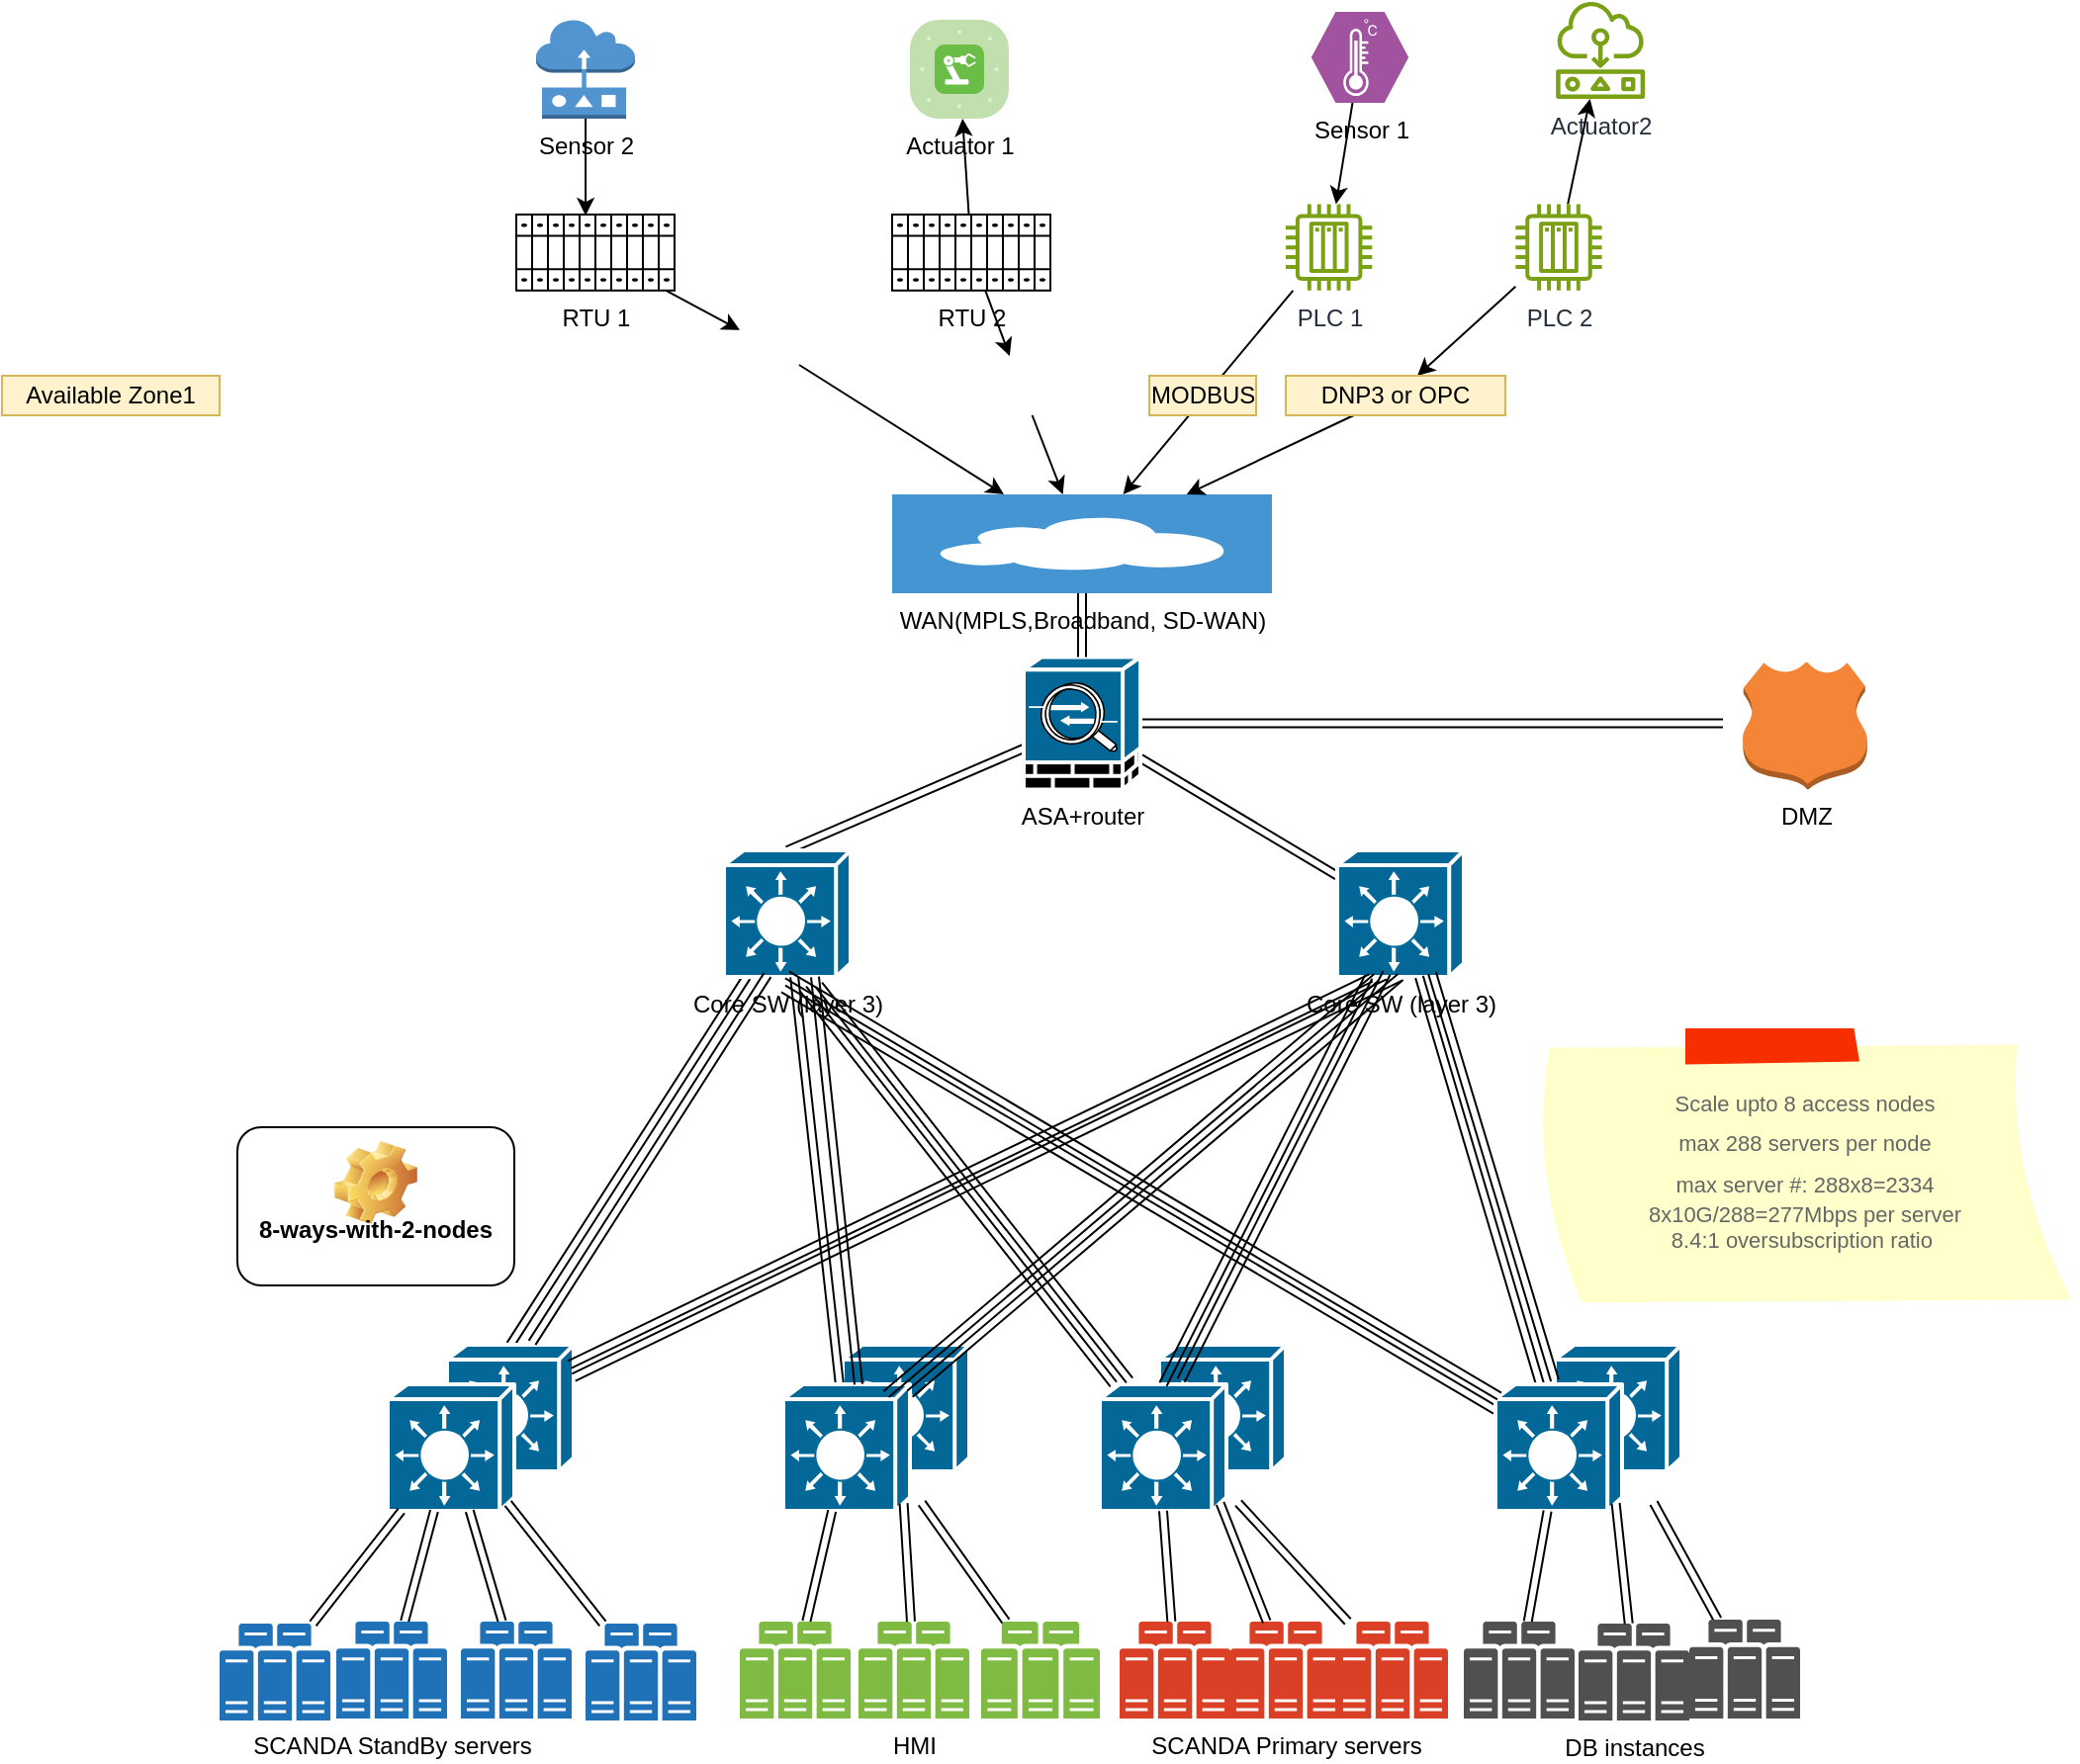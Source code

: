 <mxfile version="24.5.3" type="github">
  <diagram name="Page-1" id="822b0af5-4adb-64df-f703-e8dfc1f81529">
    <mxGraphModel dx="2324" dy="1588" grid="1" gridSize="10" guides="1" tooltips="1" connect="1" arrows="1" fold="1" page="1" pageScale="1" pageWidth="1100" pageHeight="850" background="none" math="0" shadow="0">
      <root>
        <mxCell id="0" />
        <mxCell id="1" parent="0" />
        <mxCell id="rNgzCEydJQi0zjgkLkP2-12" style="rounded=0;orthogonalLoop=1;jettySize=auto;html=1;exitX=0.5;exitY=0;exitDx=0;exitDy=0;exitPerimeter=0;shape=link;" parent="1" source="rNgzCEydJQi0zjgkLkP2-5" target="rNgzCEydJQi0zjgkLkP2-2" edge="1">
          <mxGeometry relative="1" as="geometry" />
        </mxCell>
        <mxCell id="rNgzCEydJQi0zjgkLkP2-5" value="" style="shape=mxgraph.cisco.switches.layer_3_switch;sketch=0;html=1;pointerEvents=1;dashed=0;fillColor=#036897;strokeColor=#ffffff;strokeWidth=2;verticalLabelPosition=bottom;verticalAlign=top;align=center;outlineConnect=0;" parent="1" vertex="1">
          <mxGeometry x="215" y="610" width="64" height="64" as="geometry" />
        </mxCell>
        <mxCell id="rNgzCEydJQi0zjgkLkP2-1" value="8-ways-with-2-nodes&lt;div&gt;&lt;br&gt;&lt;/div&gt;" style="label;whiteSpace=wrap;html=1;align=center;verticalAlign=bottom;spacingLeft=0;spacingBottom=4;imageAlign=center;imageVerticalAlign=top;image=img/clipart/Gear_128x128.png" parent="1" vertex="1">
          <mxGeometry x="109" y="500" width="140" height="80" as="geometry" />
        </mxCell>
        <mxCell id="kgxJePqGxtui9cHz7qdS-7" style="rounded=0;orthogonalLoop=1;jettySize=auto;html=1;exitX=0.5;exitY=0;exitDx=0;exitDy=0;exitPerimeter=0;shape=link;" edge="1" parent="1" source="rNgzCEydJQi0zjgkLkP2-2" target="kgxJePqGxtui9cHz7qdS-3">
          <mxGeometry relative="1" as="geometry" />
        </mxCell>
        <mxCell id="rNgzCEydJQi0zjgkLkP2-2" value="Core SW (layer 3)" style="shape=mxgraph.cisco.switches.layer_3_switch;sketch=0;html=1;pointerEvents=1;dashed=0;fillColor=#036897;strokeColor=#ffffff;strokeWidth=2;verticalLabelPosition=bottom;verticalAlign=top;align=center;outlineConnect=0;" parent="1" vertex="1">
          <mxGeometry x="355" y="360" width="64" height="64" as="geometry" />
        </mxCell>
        <mxCell id="rNgzCEydJQi0zjgkLkP2-14" style="rounded=0;orthogonalLoop=1;jettySize=auto;html=1;exitX=0.5;exitY=1;exitDx=0;exitDy=0;exitPerimeter=0;shape=link;" parent="1" source="rNgzCEydJQi0zjgkLkP2-3" target="rNgzCEydJQi0zjgkLkP2-5" edge="1">
          <mxGeometry relative="1" as="geometry" />
        </mxCell>
        <mxCell id="kgxJePqGxtui9cHz7qdS-8" style="rounded=0;orthogonalLoop=1;jettySize=auto;html=1;shape=link;" edge="1" parent="1" source="rNgzCEydJQi0zjgkLkP2-3" target="kgxJePqGxtui9cHz7qdS-3">
          <mxGeometry relative="1" as="geometry" />
        </mxCell>
        <mxCell id="rNgzCEydJQi0zjgkLkP2-3" value="Core SW (layer 3)" style="shape=mxgraph.cisco.switches.layer_3_switch;sketch=0;html=1;pointerEvents=1;dashed=0;fillColor=#036897;strokeColor=#ffffff;strokeWidth=2;verticalLabelPosition=bottom;verticalAlign=top;align=center;outlineConnect=0;" parent="1" vertex="1">
          <mxGeometry x="665" y="360" width="64" height="64" as="geometry" />
        </mxCell>
        <mxCell id="rNgzCEydJQi0zjgkLkP2-4" value="" style="shape=mxgraph.cisco.switches.layer_3_switch;sketch=0;html=1;pointerEvents=1;dashed=0;fillColor=#036897;strokeColor=#ffffff;strokeWidth=2;verticalLabelPosition=bottom;verticalAlign=top;align=center;outlineConnect=0;" parent="1" vertex="1">
          <mxGeometry x="185" y="630" width="64" height="64" as="geometry" />
        </mxCell>
        <mxCell id="rNgzCEydJQi0zjgkLkP2-6" value="" style="shape=mxgraph.cisco.switches.layer_3_switch;sketch=0;html=1;pointerEvents=1;dashed=0;fillColor=#036897;strokeColor=#ffffff;strokeWidth=2;verticalLabelPosition=bottom;verticalAlign=top;align=center;outlineConnect=0;" parent="1" vertex="1">
          <mxGeometry x="415" y="610" width="64" height="64" as="geometry" />
        </mxCell>
        <mxCell id="rNgzCEydJQi0zjgkLkP2-16" style="rounded=0;orthogonalLoop=1;jettySize=auto;html=1;shape=link;" parent="1" source="rNgzCEydJQi0zjgkLkP2-7" target="rNgzCEydJQi0zjgkLkP2-2" edge="1">
          <mxGeometry relative="1" as="geometry" />
        </mxCell>
        <mxCell id="rNgzCEydJQi0zjgkLkP2-7" value="" style="shape=mxgraph.cisco.switches.layer_3_switch;sketch=0;html=1;pointerEvents=1;dashed=0;fillColor=#036897;strokeColor=#ffffff;strokeWidth=2;verticalLabelPosition=bottom;verticalAlign=top;align=center;outlineConnect=0;" parent="1" vertex="1">
          <mxGeometry x="385" y="630" width="64" height="64" as="geometry" />
        </mxCell>
        <mxCell id="rNgzCEydJQi0zjgkLkP2-8" value="" style="shape=mxgraph.cisco.switches.layer_3_switch;sketch=0;html=1;pointerEvents=1;dashed=0;fillColor=#036897;strokeColor=#ffffff;strokeWidth=2;verticalLabelPosition=bottom;verticalAlign=top;align=center;outlineConnect=0;" parent="1" vertex="1">
          <mxGeometry x="575" y="610" width="64" height="64" as="geometry" />
        </mxCell>
        <mxCell id="rNgzCEydJQi0zjgkLkP2-20" style="rounded=0;orthogonalLoop=1;jettySize=auto;html=1;shape=link;" parent="1" source="rNgzCEydJQi0zjgkLkP2-9" edge="1">
          <mxGeometry relative="1" as="geometry">
            <mxPoint x="395" y="430" as="targetPoint" />
          </mxGeometry>
        </mxCell>
        <mxCell id="rNgzCEydJQi0zjgkLkP2-9" value="" style="shape=mxgraph.cisco.switches.layer_3_switch;sketch=0;html=1;pointerEvents=1;dashed=0;fillColor=#036897;strokeColor=#ffffff;strokeWidth=2;verticalLabelPosition=bottom;verticalAlign=top;align=center;outlineConnect=0;" parent="1" vertex="1">
          <mxGeometry x="545" y="630" width="64" height="64" as="geometry" />
        </mxCell>
        <mxCell id="rNgzCEydJQi0zjgkLkP2-10" value="" style="shape=mxgraph.cisco.switches.layer_3_switch;sketch=0;html=1;pointerEvents=1;dashed=0;fillColor=#036897;strokeColor=#ffffff;strokeWidth=2;verticalLabelPosition=bottom;verticalAlign=top;align=center;outlineConnect=0;" parent="1" vertex="1">
          <mxGeometry x="775" y="610" width="64" height="64" as="geometry" />
        </mxCell>
        <mxCell id="rNgzCEydJQi0zjgkLkP2-24" style="rounded=0;orthogonalLoop=1;jettySize=auto;html=1;shape=link;" parent="1" source="rNgzCEydJQi0zjgkLkP2-11" edge="1">
          <mxGeometry relative="1" as="geometry">
            <mxPoint x="385" y="430" as="targetPoint" />
          </mxGeometry>
        </mxCell>
        <mxCell id="rNgzCEydJQi0zjgkLkP2-26" style="rounded=0;orthogonalLoop=1;jettySize=auto;html=1;shape=link;" parent="1" source="rNgzCEydJQi0zjgkLkP2-11" target="rNgzCEydJQi0zjgkLkP2-3" edge="1">
          <mxGeometry relative="1" as="geometry" />
        </mxCell>
        <mxCell id="rNgzCEydJQi0zjgkLkP2-11" value="" style="shape=mxgraph.cisco.switches.layer_3_switch;sketch=0;html=1;pointerEvents=1;dashed=0;fillColor=#036897;strokeColor=#ffffff;strokeWidth=2;verticalLabelPosition=bottom;verticalAlign=top;align=center;outlineConnect=0;" parent="1" vertex="1">
          <mxGeometry x="745" y="630" width="64" height="64" as="geometry" />
        </mxCell>
        <mxCell id="rNgzCEydJQi0zjgkLkP2-13" style="rounded=0;orthogonalLoop=1;jettySize=auto;html=1;exitX=0.5;exitY=0;exitDx=0;exitDy=0;exitPerimeter=0;shape=link;" parent="1" edge="1">
          <mxGeometry relative="1" as="geometry">
            <mxPoint x="258" y="609" as="sourcePoint" />
            <mxPoint x="377" y="423" as="targetPoint" />
          </mxGeometry>
        </mxCell>
        <mxCell id="rNgzCEydJQi0zjgkLkP2-15" style="rounded=0;orthogonalLoop=1;jettySize=auto;html=1;shape=link;exitX=0.266;exitY=1.008;exitDx=0;exitDy=0;exitPerimeter=0;" parent="1" source="rNgzCEydJQi0zjgkLkP2-3" edge="1">
          <mxGeometry relative="1" as="geometry">
            <mxPoint x="685" y="420" as="sourcePoint" />
            <mxPoint x="277" y="620" as="targetPoint" />
          </mxGeometry>
        </mxCell>
        <mxCell id="rNgzCEydJQi0zjgkLkP2-17" style="rounded=0;orthogonalLoop=1;jettySize=auto;html=1;shape=link;" parent="1" edge="1">
          <mxGeometry relative="1" as="geometry">
            <mxPoint x="423" y="630" as="sourcePoint" />
            <mxPoint x="401" y="424" as="targetPoint" />
          </mxGeometry>
        </mxCell>
        <mxCell id="rNgzCEydJQi0zjgkLkP2-18" style="rounded=0;orthogonalLoop=1;jettySize=auto;html=1;shape=link;entryX=0.5;entryY=1;entryDx=0;entryDy=0;entryPerimeter=0;" parent="1" source="rNgzCEydJQi0zjgkLkP2-7" target="rNgzCEydJQi0zjgkLkP2-3" edge="1">
          <mxGeometry relative="1" as="geometry">
            <mxPoint x="433" y="650" as="sourcePoint" />
            <mxPoint x="411" y="444" as="targetPoint" />
          </mxGeometry>
        </mxCell>
        <mxCell id="rNgzCEydJQi0zjgkLkP2-19" style="rounded=0;orthogonalLoop=1;jettySize=auto;html=1;shape=link;entryX=0.5;entryY=1;entryDx=0;entryDy=0;entryPerimeter=0;" parent="1" edge="1">
          <mxGeometry relative="1" as="geometry">
            <mxPoint x="437" y="635" as="sourcePoint" />
            <mxPoint x="685" y="424" as="targetPoint" />
          </mxGeometry>
        </mxCell>
        <mxCell id="rNgzCEydJQi0zjgkLkP2-21" style="rounded=0;orthogonalLoop=1;jettySize=auto;html=1;shape=link;" parent="1" edge="1">
          <mxGeometry relative="1" as="geometry">
            <mxPoint x="403" y="428" as="targetPoint" />
            <mxPoint x="560" y="628" as="sourcePoint" />
          </mxGeometry>
        </mxCell>
        <mxCell id="rNgzCEydJQi0zjgkLkP2-22" style="rounded=0;orthogonalLoop=1;jettySize=auto;html=1;shape=link;" parent="1" target="rNgzCEydJQi0zjgkLkP2-3" edge="1">
          <mxGeometry relative="1" as="geometry">
            <mxPoint x="420" y="430" as="targetPoint" />
            <mxPoint x="577" y="630" as="sourcePoint" />
          </mxGeometry>
        </mxCell>
        <mxCell id="rNgzCEydJQi0zjgkLkP2-23" style="rounded=0;orthogonalLoop=1;jettySize=auto;html=1;shape=link;" parent="1" edge="1">
          <mxGeometry relative="1" as="geometry">
            <mxPoint x="690" y="422" as="targetPoint" />
            <mxPoint x="586" y="628" as="sourcePoint" />
          </mxGeometry>
        </mxCell>
        <mxCell id="rNgzCEydJQi0zjgkLkP2-25" style="rounded=0;orthogonalLoop=1;jettySize=auto;html=1;shape=link;" parent="1" edge="1">
          <mxGeometry relative="1" as="geometry">
            <mxPoint x="387" y="423" as="targetPoint" />
            <mxPoint x="747" y="636" as="sourcePoint" />
          </mxGeometry>
        </mxCell>
        <mxCell id="rNgzCEydJQi0zjgkLkP2-27" style="rounded=0;orthogonalLoop=1;jettySize=auto;html=1;shape=link;" parent="1" edge="1">
          <mxGeometry relative="1" as="geometry">
            <mxPoint x="775" y="628" as="sourcePoint" />
            <mxPoint x="713" y="422" as="targetPoint" />
          </mxGeometry>
        </mxCell>
        <mxCell id="rNgzCEydJQi0zjgkLkP2-34" style="rounded=0;orthogonalLoop=1;jettySize=auto;html=1;shape=link;" parent="1" source="rNgzCEydJQi0zjgkLkP2-28" target="rNgzCEydJQi0zjgkLkP2-4" edge="1">
          <mxGeometry relative="1" as="geometry" />
        </mxCell>
        <mxCell id="rNgzCEydJQi0zjgkLkP2-28" value="SCANDA StandBy servers" style="sketch=0;pointerEvents=1;shadow=0;dashed=0;html=1;strokeColor=none;fillColor=#505050;labelPosition=center;verticalLabelPosition=bottom;verticalAlign=top;outlineConnect=0;align=center;shape=mxgraph.office.servers.server_farm;fillColor=#2072B8;" parent="1" vertex="1">
          <mxGeometry x="159" y="750" width="56" height="49" as="geometry" />
        </mxCell>
        <mxCell id="rNgzCEydJQi0zjgkLkP2-35" style="rounded=0;orthogonalLoop=1;jettySize=auto;html=1;shape=link;" parent="1" source="rNgzCEydJQi0zjgkLkP2-30" target="rNgzCEydJQi0zjgkLkP2-4" edge="1">
          <mxGeometry relative="1" as="geometry" />
        </mxCell>
        <mxCell id="rNgzCEydJQi0zjgkLkP2-30" value="" style="sketch=0;pointerEvents=1;shadow=0;dashed=0;html=1;strokeColor=none;fillColor=#505050;labelPosition=center;verticalLabelPosition=bottom;verticalAlign=top;outlineConnect=0;align=center;shape=mxgraph.office.servers.server_farm;fillColor=#2072B8;" parent="1" vertex="1">
          <mxGeometry x="222" y="750" width="56" height="49" as="geometry" />
        </mxCell>
        <mxCell id="rNgzCEydJQi0zjgkLkP2-33" style="rounded=0;orthogonalLoop=1;jettySize=auto;html=1;shape=link;" parent="1" source="rNgzCEydJQi0zjgkLkP2-31" target="rNgzCEydJQi0zjgkLkP2-4" edge="1">
          <mxGeometry relative="1" as="geometry" />
        </mxCell>
        <mxCell id="rNgzCEydJQi0zjgkLkP2-31" value="" style="sketch=0;pointerEvents=1;shadow=0;dashed=0;html=1;strokeColor=none;fillColor=#505050;labelPosition=center;verticalLabelPosition=bottom;verticalAlign=top;outlineConnect=0;align=center;shape=mxgraph.office.servers.server_farm;fillColor=#2072B8;" parent="1" vertex="1">
          <mxGeometry x="100" y="751" width="56" height="49" as="geometry" />
        </mxCell>
        <mxCell id="rNgzCEydJQi0zjgkLkP2-32" value="" style="sketch=0;pointerEvents=1;shadow=0;dashed=0;html=1;strokeColor=none;fillColor=#505050;labelPosition=center;verticalLabelPosition=bottom;verticalAlign=top;outlineConnect=0;align=center;shape=mxgraph.office.servers.server_farm;fillColor=#2072B8;" parent="1" vertex="1">
          <mxGeometry x="285" y="751" width="56" height="49" as="geometry" />
        </mxCell>
        <mxCell id="rNgzCEydJQi0zjgkLkP2-36" style="rounded=0;orthogonalLoop=1;jettySize=auto;html=1;entryX=0.95;entryY=0.94;entryDx=0;entryDy=0;entryPerimeter=0;shape=link;" parent="1" source="rNgzCEydJQi0zjgkLkP2-32" target="rNgzCEydJQi0zjgkLkP2-4" edge="1">
          <mxGeometry relative="1" as="geometry" />
        </mxCell>
        <mxCell id="rNgzCEydJQi0zjgkLkP2-47" style="rounded=0;orthogonalLoop=1;jettySize=auto;html=1;shape=link;" parent="1" source="rNgzCEydJQi0zjgkLkP2-37" target="rNgzCEydJQi0zjgkLkP2-7" edge="1">
          <mxGeometry relative="1" as="geometry" />
        </mxCell>
        <mxCell id="rNgzCEydJQi0zjgkLkP2-37" value="" style="sketch=0;pointerEvents=1;shadow=0;dashed=0;html=1;strokeColor=none;fillColor=#505050;labelPosition=center;verticalLabelPosition=bottom;verticalAlign=top;outlineConnect=0;align=center;shape=mxgraph.office.servers.server_farm;fillColor=#7FBA42;" parent="1" vertex="1">
          <mxGeometry x="363" y="750" width="56" height="49" as="geometry" />
        </mxCell>
        <mxCell id="rNgzCEydJQi0zjgkLkP2-38" value="HMI" style="sketch=0;pointerEvents=1;shadow=0;dashed=0;html=1;strokeColor=none;fillColor=#505050;labelPosition=center;verticalLabelPosition=bottom;verticalAlign=top;outlineConnect=0;align=center;shape=mxgraph.office.servers.server_farm;fillColor=#7FBA42;" parent="1" vertex="1">
          <mxGeometry x="423" y="750" width="56" height="49" as="geometry" />
        </mxCell>
        <mxCell id="rNgzCEydJQi0zjgkLkP2-49" style="rounded=0;orthogonalLoop=1;jettySize=auto;html=1;shape=link;" parent="1" source="rNgzCEydJQi0zjgkLkP2-39" edge="1">
          <mxGeometry relative="1" as="geometry">
            <mxPoint x="455" y="690" as="targetPoint" />
          </mxGeometry>
        </mxCell>
        <mxCell id="rNgzCEydJQi0zjgkLkP2-39" value="" style="sketch=0;pointerEvents=1;shadow=0;dashed=0;html=1;strokeColor=none;fillColor=#505050;labelPosition=center;verticalLabelPosition=bottom;verticalAlign=top;outlineConnect=0;align=center;shape=mxgraph.office.servers.server_farm;fillColor=#7FBA42;" parent="1" vertex="1">
          <mxGeometry x="485" y="750" width="60" height="49" as="geometry" />
        </mxCell>
        <mxCell id="rNgzCEydJQi0zjgkLkP2-41" value="" style="sketch=0;pointerEvents=1;shadow=0;dashed=0;html=1;strokeColor=none;fillColor=#505050;labelPosition=center;verticalLabelPosition=bottom;verticalAlign=top;outlineConnect=0;align=center;shape=mxgraph.office.servers.server_farm;fillColor=#DA4026;" parent="1" vertex="1">
          <mxGeometry x="555" y="750" width="56" height="49" as="geometry" />
        </mxCell>
        <mxCell id="rNgzCEydJQi0zjgkLkP2-42" value="SCANDA Primary servers" style="sketch=0;pointerEvents=1;shadow=0;dashed=0;html=1;strokeColor=none;fillColor=#505050;labelPosition=center;verticalLabelPosition=bottom;verticalAlign=top;outlineConnect=0;align=center;shape=mxgraph.office.servers.server_farm;fillColor=#DA4026;" parent="1" vertex="1">
          <mxGeometry x="611" y="750" width="56" height="49" as="geometry" />
        </mxCell>
        <mxCell id="rNgzCEydJQi0zjgkLkP2-52" style="rounded=0;orthogonalLoop=1;jettySize=auto;html=1;shape=link;" parent="1" source="rNgzCEydJQi0zjgkLkP2-43" edge="1">
          <mxGeometry relative="1" as="geometry">
            <mxPoint x="615" y="690" as="targetPoint" />
          </mxGeometry>
        </mxCell>
        <mxCell id="rNgzCEydJQi0zjgkLkP2-43" value="" style="sketch=0;pointerEvents=1;shadow=0;dashed=0;html=1;strokeColor=none;fillColor=#505050;labelPosition=center;verticalLabelPosition=bottom;verticalAlign=top;outlineConnect=0;align=center;shape=mxgraph.office.servers.server_farm;fillColor=#DA4026;" parent="1" vertex="1">
          <mxGeometry x="665" y="750" width="56" height="49" as="geometry" />
        </mxCell>
        <mxCell id="rNgzCEydJQi0zjgkLkP2-53" style="rounded=0;orthogonalLoop=1;jettySize=auto;html=1;shape=link;" parent="1" source="rNgzCEydJQi0zjgkLkP2-44" target="rNgzCEydJQi0zjgkLkP2-11" edge="1">
          <mxGeometry relative="1" as="geometry" />
        </mxCell>
        <mxCell id="rNgzCEydJQi0zjgkLkP2-44" value="" style="sketch=0;pointerEvents=1;shadow=0;dashed=0;html=1;strokeColor=none;fillColor=#505050;labelPosition=center;verticalLabelPosition=bottom;verticalAlign=top;outlineConnect=0;align=center;shape=mxgraph.office.servers.server_farm;" parent="1" vertex="1">
          <mxGeometry x="729" y="750" width="56" height="49" as="geometry" />
        </mxCell>
        <mxCell id="rNgzCEydJQi0zjgkLkP2-45" value="DB instances" style="sketch=0;pointerEvents=1;shadow=0;dashed=0;html=1;strokeColor=none;fillColor=#505050;labelPosition=center;verticalLabelPosition=bottom;verticalAlign=top;outlineConnect=0;align=center;shape=mxgraph.office.servers.server_farm;" parent="1" vertex="1">
          <mxGeometry x="787" y="751" width="56" height="49" as="geometry" />
        </mxCell>
        <mxCell id="rNgzCEydJQi0zjgkLkP2-55" style="rounded=0;orthogonalLoop=1;jettySize=auto;html=1;shape=link;" parent="1" source="rNgzCEydJQi0zjgkLkP2-46" edge="1">
          <mxGeometry relative="1" as="geometry">
            <mxPoint x="825" y="690" as="targetPoint" />
          </mxGeometry>
        </mxCell>
        <mxCell id="rNgzCEydJQi0zjgkLkP2-46" value="" style="sketch=0;pointerEvents=1;shadow=0;dashed=0;html=1;strokeColor=none;fillColor=#505050;labelPosition=center;verticalLabelPosition=bottom;verticalAlign=top;outlineConnect=0;align=center;shape=mxgraph.office.servers.server_farm;" parent="1" vertex="1">
          <mxGeometry x="843" y="749" width="56" height="50" as="geometry" />
        </mxCell>
        <mxCell id="rNgzCEydJQi0zjgkLkP2-48" style="rounded=0;orthogonalLoop=1;jettySize=auto;html=1;entryX=0.95;entryY=0.94;entryDx=0;entryDy=0;entryPerimeter=0;shape=link;" parent="1" source="rNgzCEydJQi0zjgkLkP2-38" target="rNgzCEydJQi0zjgkLkP2-7" edge="1">
          <mxGeometry relative="1" as="geometry" />
        </mxCell>
        <mxCell id="rNgzCEydJQi0zjgkLkP2-50" style="rounded=0;orthogonalLoop=1;jettySize=auto;html=1;entryX=0.5;entryY=1;entryDx=0;entryDy=0;entryPerimeter=0;shape=link;" parent="1" source="rNgzCEydJQi0zjgkLkP2-41" target="rNgzCEydJQi0zjgkLkP2-9" edge="1">
          <mxGeometry relative="1" as="geometry" />
        </mxCell>
        <mxCell id="rNgzCEydJQi0zjgkLkP2-51" style="rounded=0;orthogonalLoop=1;jettySize=auto;html=1;entryX=0.95;entryY=0.94;entryDx=0;entryDy=0;entryPerimeter=0;shape=link;" parent="1" source="rNgzCEydJQi0zjgkLkP2-42" target="rNgzCEydJQi0zjgkLkP2-9" edge="1">
          <mxGeometry relative="1" as="geometry" />
        </mxCell>
        <mxCell id="rNgzCEydJQi0zjgkLkP2-54" style="rounded=0;orthogonalLoop=1;jettySize=auto;html=1;entryX=0.95;entryY=0.94;entryDx=0;entryDy=0;entryPerimeter=0;shape=link;" parent="1" source="rNgzCEydJQi0zjgkLkP2-45" target="rNgzCEydJQi0zjgkLkP2-11" edge="1">
          <mxGeometry relative="1" as="geometry" />
        </mxCell>
        <mxCell id="rNgzCEydJQi0zjgkLkP2-56" value="&lt;font style=&quot;font-size: 11px;&quot;&gt;Scale upto 8 access nodes&lt;br&gt;max 288 servers per node&lt;br&gt;max server #: 288x8=2334&lt;/font&gt;&lt;div style=&quot;font-size: 11px;&quot;&gt;&lt;font style=&quot;font-size: 11px;&quot;&gt;8x10G/288=277Mbps per server&lt;/font&gt;&lt;/div&gt;&lt;div style=&quot;font-size: 11px;&quot;&gt;&lt;font style=&quot;font-size: 11px;&quot;&gt;8.4:1 oversubscription ratio&amp;nbsp;&lt;/font&gt;&lt;/div&gt;" style="strokeWidth=1;shadow=0;dashed=0;align=center;html=1;shape=mxgraph.mockup.text.stickyNote2;fontColor=#666666;mainText=;fontSize=17;whiteSpace=wrap;fillColor=#ffffcc;strokeColor=#F62E00;" parent="1" vertex="1">
          <mxGeometry x="764" y="450" width="275" height="140" as="geometry" />
        </mxCell>
        <mxCell id="kgxJePqGxtui9cHz7qdS-1" value="WAN(MPLS,Broadband, SD-WAN)" style="pointerEvents=1;shadow=0;dashed=0;html=1;strokeColor=none;fillColor=#4495D1;labelPosition=center;verticalLabelPosition=bottom;verticalAlign=top;align=center;outlineConnect=0;shape=mxgraph.veeam.2d.wan_accelerator;" vertex="1" parent="1">
          <mxGeometry x="440" y="180" width="192" height="50" as="geometry" />
        </mxCell>
        <mxCell id="kgxJePqGxtui9cHz7qdS-2" value="DMZ" style="outlineConnect=0;dashed=0;verticalLabelPosition=bottom;verticalAlign=top;align=center;html=1;shape=mxgraph.aws3.hosted_zone;fillColor=#F58536;gradientColor=none;" vertex="1" parent="1">
          <mxGeometry x="870" y="264.75" width="63" height="64.5" as="geometry" />
        </mxCell>
        <mxCell id="kgxJePqGxtui9cHz7qdS-6" style="rounded=0;orthogonalLoop=1;jettySize=auto;html=1;shape=link;" edge="1" parent="1" source="kgxJePqGxtui9cHz7qdS-3">
          <mxGeometry relative="1" as="geometry">
            <mxPoint x="860" y="295.75" as="targetPoint" />
          </mxGeometry>
        </mxCell>
        <mxCell id="kgxJePqGxtui9cHz7qdS-3" value="ASA+router" style="shape=mxgraph.cisco.misc.asa_5500;html=1;pointerEvents=1;dashed=0;fillColor=#036897;strokeColor=#ffffff;strokeWidth=2;verticalLabelPosition=bottom;verticalAlign=top;align=center;outlineConnect=0;" vertex="1" parent="1">
          <mxGeometry x="506.5" y="262.25" width="59" height="67" as="geometry" />
        </mxCell>
        <mxCell id="kgxJePqGxtui9cHz7qdS-9" style="rounded=0;orthogonalLoop=1;jettySize=auto;html=1;entryX=0.5;entryY=0;entryDx=0;entryDy=0;entryPerimeter=0;shape=link;" edge="1" parent="1" source="kgxJePqGxtui9cHz7qdS-1" target="kgxJePqGxtui9cHz7qdS-3">
          <mxGeometry relative="1" as="geometry" />
        </mxCell>
        <mxCell id="kgxJePqGxtui9cHz7qdS-10" value="Available Zone1&lt;div&gt;&lt;br&gt;&lt;/div&gt;" style="text;html=1;strokeColor=#d6b656;fillColor=#fff2cc;align=center;verticalAlign=middle;whiteSpace=wrap;overflow=hidden;" vertex="1" parent="1">
          <mxGeometry x="-10" y="120" width="110" height="20" as="geometry" />
        </mxCell>
        <mxCell id="kgxJePqGxtui9cHz7qdS-33" style="rounded=0;orthogonalLoop=1;jettySize=auto;html=1;" edge="1" parent="1" source="kgxJePqGxtui9cHz7qdS-13" target="kgxJePqGxtui9cHz7qdS-18">
          <mxGeometry relative="1" as="geometry" />
        </mxCell>
        <mxCell id="kgxJePqGxtui9cHz7qdS-13" value="Sensor 1" style="verticalLabelPosition=bottom;sketch=0;html=1;fillColor=#A153A0;strokeColor=#ffffff;verticalAlign=top;align=center;points=[[0,0.5,0],[0.125,0.25,0],[0.25,0,0],[0.5,0,0],[0.75,0,0],[0.875,0.25,0],[1,0.5,0],[0.875,0.75,0],[0.75,1,0],[0.5,1,0],[0.125,0.75,0]];pointerEvents=1;shape=mxgraph.cisco_safe.compositeIcon;bgIcon=mxgraph.cisco_safe.design.blank_device;resIcon=mxgraph.cisco_safe.design.sensor;" vertex="1" parent="1">
          <mxGeometry x="652" y="-64" width="49" height="46" as="geometry" />
        </mxCell>
        <mxCell id="kgxJePqGxtui9cHz7qdS-14" value="Actuator 1" style="verticalLabelPosition=bottom;sketch=0;html=1;fillColor=#6ABD46;strokeColor=#ffffff;verticalAlign=top;align=center;points=[[0.085,0.085,0],[0.915,0.085,0],[0.915,0.915,0],[0.085,0.915,0],[0.25,0,0],[0.5,0,0],[0.75,0,0],[1,0.25,0],[1,0.5,0],[1,0.75,0],[0.75,1,0],[0.5,1,0],[0.25,1,0],[0,0.75,0],[0,0.5,0],[0,0.25,0]];pointerEvents=1;shape=mxgraph.cisco_safe.compositeIcon;bgIcon=mxgraph.cisco_safe.architecture.generic_appliance;resIcon=mxgraph.cisco_safe.architecture.actuator;" vertex="1" parent="1">
          <mxGeometry x="449" y="-60" width="50" height="50" as="geometry" />
        </mxCell>
        <mxCell id="kgxJePqGxtui9cHz7qdS-15" value="Actuator2" style="sketch=0;outlineConnect=0;fontColor=#232F3E;gradientColor=none;fillColor=#7AA116;strokeColor=none;dashed=0;verticalLabelPosition=bottom;verticalAlign=top;align=center;html=1;fontSize=12;fontStyle=0;aspect=fixed;pointerEvents=1;shape=mxgraph.aws4.actuator;" vertex="1" parent="1">
          <mxGeometry x="775" y="-70" width="46.15" height="50" as="geometry" />
        </mxCell>
        <mxCell id="kgxJePqGxtui9cHz7qdS-16" value="Sensor 2" style="outlineConnect=0;dashed=0;verticalLabelPosition=bottom;verticalAlign=top;align=center;html=1;shape=mxgraph.aws3.sensor;fillColor=#5294CF;gradientColor=none;" vertex="1" parent="1">
          <mxGeometry x="260" y="-60" width="50" height="50" as="geometry" />
        </mxCell>
        <mxCell id="kgxJePqGxtui9cHz7qdS-26" style="rounded=0;orthogonalLoop=1;jettySize=auto;html=1;" edge="1" parent="1" source="kgxJePqGxtui9cHz7qdS-36" target="kgxJePqGxtui9cHz7qdS-1">
          <mxGeometry relative="1" as="geometry" />
        </mxCell>
        <mxCell id="kgxJePqGxtui9cHz7qdS-17" value="RTU 1" style="verticalLabelPosition=bottom;dashed=0;shadow=0;html=1;align=center;verticalAlign=top;shape=mxgraph.cabinets.terminal_4mm2_x10;" vertex="1" parent="1">
          <mxGeometry x="250" y="38.48" width="80" height="38.42" as="geometry" />
        </mxCell>
        <mxCell id="kgxJePqGxtui9cHz7qdS-19" value="" style="rounded=0;orthogonalLoop=1;jettySize=auto;html=1;" edge="1" parent="1" source="kgxJePqGxtui9cHz7qdS-18" target="kgxJePqGxtui9cHz7qdS-1">
          <mxGeometry relative="1" as="geometry" />
        </mxCell>
        <mxCell id="kgxJePqGxtui9cHz7qdS-18" value="PLC 1" style="sketch=0;outlineConnect=0;fontColor=#232F3E;gradientColor=none;fillColor=#7AA116;strokeColor=none;dashed=0;verticalLabelPosition=bottom;verticalAlign=top;align=center;html=1;fontSize=12;fontStyle=0;aspect=fixed;pointerEvents=1;shape=mxgraph.aws4.iot_thing_plc;" vertex="1" parent="1">
          <mxGeometry x="639" y="33.25" width="43.65" height="43.65" as="geometry" />
        </mxCell>
        <mxCell id="kgxJePqGxtui9cHz7qdS-23" style="rounded=0;orthogonalLoop=1;jettySize=auto;html=1;" edge="1" parent="1" source="kgxJePqGxtui9cHz7qdS-41" target="kgxJePqGxtui9cHz7qdS-1">
          <mxGeometry relative="1" as="geometry" />
        </mxCell>
        <mxCell id="kgxJePqGxtui9cHz7qdS-30" style="rounded=0;orthogonalLoop=1;jettySize=auto;html=1;" edge="1" parent="1" source="kgxJePqGxtui9cHz7qdS-20" target="kgxJePqGxtui9cHz7qdS-15">
          <mxGeometry relative="1" as="geometry" />
        </mxCell>
        <mxCell id="kgxJePqGxtui9cHz7qdS-20" value="PLC 2" style="sketch=0;outlineConnect=0;fontColor=#232F3E;gradientColor=none;fillColor=#7AA116;strokeColor=none;dashed=0;verticalLabelPosition=bottom;verticalAlign=top;align=center;html=1;fontSize=12;fontStyle=0;aspect=fixed;pointerEvents=1;shape=mxgraph.aws4.iot_thing_plc;" vertex="1" parent="1">
          <mxGeometry x="755.17" y="33.25" width="43.65" height="43.65" as="geometry" />
        </mxCell>
        <mxCell id="kgxJePqGxtui9cHz7qdS-27" style="rounded=0;orthogonalLoop=1;jettySize=auto;html=1;" edge="1" parent="1" source="kgxJePqGxtui9cHz7qdS-38" target="kgxJePqGxtui9cHz7qdS-1">
          <mxGeometry relative="1" as="geometry">
            <mxPoint x="539" y="170" as="targetPoint" />
          </mxGeometry>
        </mxCell>
        <mxCell id="kgxJePqGxtui9cHz7qdS-28" style="rounded=0;orthogonalLoop=1;jettySize=auto;html=1;" edge="1" parent="1" source="kgxJePqGxtui9cHz7qdS-24" target="kgxJePqGxtui9cHz7qdS-14">
          <mxGeometry relative="1" as="geometry" />
        </mxCell>
        <mxCell id="kgxJePqGxtui9cHz7qdS-24" value="RTU 2" style="verticalLabelPosition=bottom;dashed=0;shadow=0;html=1;align=center;verticalAlign=top;shape=mxgraph.cabinets.terminal_4mm2_x10;" vertex="1" parent="1">
          <mxGeometry x="440" y="38.48" width="80" height="38.42" as="geometry" />
        </mxCell>
        <mxCell id="kgxJePqGxtui9cHz7qdS-32" style="edgeStyle=orthogonalEdgeStyle;rounded=0;orthogonalLoop=1;jettySize=auto;html=1;entryX=0.438;entryY=0.014;entryDx=0;entryDy=0;entryPerimeter=0;" edge="1" parent="1" source="kgxJePqGxtui9cHz7qdS-16" target="kgxJePqGxtui9cHz7qdS-17">
          <mxGeometry relative="1" as="geometry" />
        </mxCell>
        <mxCell id="kgxJePqGxtui9cHz7qdS-37" value="" style="rounded=0;orthogonalLoop=1;jettySize=auto;html=1;" edge="1" parent="1" source="kgxJePqGxtui9cHz7qdS-17" target="kgxJePqGxtui9cHz7qdS-36">
          <mxGeometry relative="1" as="geometry">
            <mxPoint x="444" y="77" as="sourcePoint" />
            <mxPoint x="518" y="180" as="targetPoint" />
          </mxGeometry>
        </mxCell>
        <mxCell id="kgxJePqGxtui9cHz7qdS-36" value="" style="shape=image;html=1;verticalAlign=top;verticalLabelPosition=bottom;labelBackgroundColor=#ffffff;imageAspect=0;aspect=fixed;image=https://cdn1.iconfinder.com/data/icons/iconoir-vol-1/24/antenna-128.png" vertex="1" parent="1">
          <mxGeometry x="363" y="90" width="30" height="30" as="geometry" />
        </mxCell>
        <mxCell id="kgxJePqGxtui9cHz7qdS-40" value="" style="rounded=0;orthogonalLoop=1;jettySize=auto;html=1;" edge="1" parent="1" source="kgxJePqGxtui9cHz7qdS-24" target="kgxJePqGxtui9cHz7qdS-38">
          <mxGeometry relative="1" as="geometry">
            <mxPoint x="526" y="180" as="targetPoint" />
            <mxPoint x="487" y="77" as="sourcePoint" />
          </mxGeometry>
        </mxCell>
        <mxCell id="kgxJePqGxtui9cHz7qdS-38" value="" style="shape=image;html=1;verticalAlign=top;verticalLabelPosition=bottom;labelBackgroundColor=#ffffff;imageAspect=0;aspect=fixed;image=https://cdn1.iconfinder.com/data/icons/iconoir-vol-1/24/antenna-128.png" vertex="1" parent="1">
          <mxGeometry x="490" y="110" width="30" height="30" as="geometry" />
        </mxCell>
        <mxCell id="kgxJePqGxtui9cHz7qdS-42" value="" style="rounded=0;orthogonalLoop=1;jettySize=auto;html=1;" edge="1" parent="1" source="kgxJePqGxtui9cHz7qdS-20" target="kgxJePqGxtui9cHz7qdS-41">
          <mxGeometry relative="1" as="geometry">
            <mxPoint x="755" y="69" as="sourcePoint" />
            <mxPoint x="576" y="180" as="targetPoint" />
          </mxGeometry>
        </mxCell>
        <mxCell id="kgxJePqGxtui9cHz7qdS-41" value="DNP3 or OPC" style="text;html=1;strokeColor=#d6b656;fillColor=#fff2cc;align=center;verticalAlign=middle;whiteSpace=wrap;overflow=hidden;" vertex="1" parent="1">
          <mxGeometry x="639" y="120" width="111" height="20" as="geometry" />
        </mxCell>
        <mxCell id="kgxJePqGxtui9cHz7qdS-44" value="MODBUS" style="text;html=1;strokeColor=#d6b656;fillColor=#fff2cc;align=center;verticalAlign=middle;whiteSpace=wrap;overflow=hidden;" vertex="1" parent="1">
          <mxGeometry x="570" y="120" width="54" height="20" as="geometry" />
        </mxCell>
      </root>
    </mxGraphModel>
  </diagram>
</mxfile>
